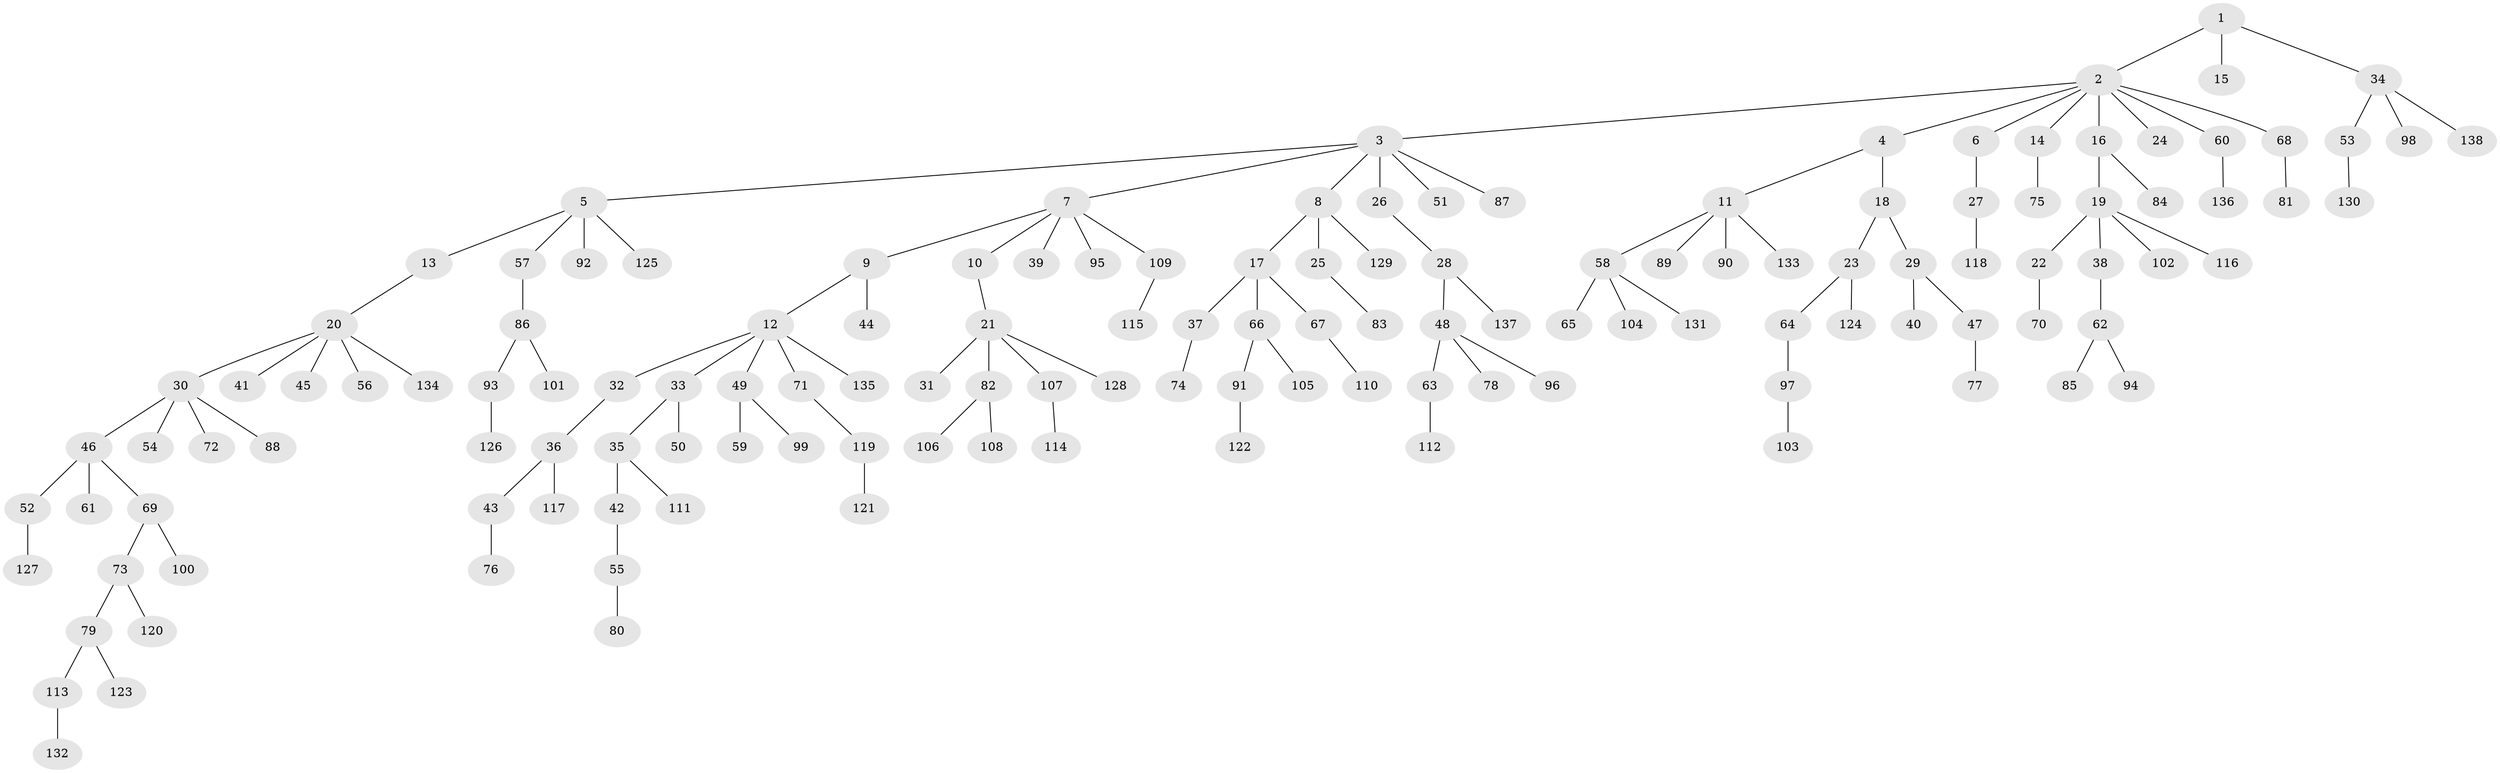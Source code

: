 // coarse degree distribution, {2: 0.1, 10: 0.01, 7: 0.03, 5: 0.04, 6: 0.02, 4: 0.05, 1: 0.65, 3: 0.1}
// Generated by graph-tools (version 1.1) at 2025/24/03/03/25 07:24:06]
// undirected, 138 vertices, 137 edges
graph export_dot {
graph [start="1"]
  node [color=gray90,style=filled];
  1;
  2;
  3;
  4;
  5;
  6;
  7;
  8;
  9;
  10;
  11;
  12;
  13;
  14;
  15;
  16;
  17;
  18;
  19;
  20;
  21;
  22;
  23;
  24;
  25;
  26;
  27;
  28;
  29;
  30;
  31;
  32;
  33;
  34;
  35;
  36;
  37;
  38;
  39;
  40;
  41;
  42;
  43;
  44;
  45;
  46;
  47;
  48;
  49;
  50;
  51;
  52;
  53;
  54;
  55;
  56;
  57;
  58;
  59;
  60;
  61;
  62;
  63;
  64;
  65;
  66;
  67;
  68;
  69;
  70;
  71;
  72;
  73;
  74;
  75;
  76;
  77;
  78;
  79;
  80;
  81;
  82;
  83;
  84;
  85;
  86;
  87;
  88;
  89;
  90;
  91;
  92;
  93;
  94;
  95;
  96;
  97;
  98;
  99;
  100;
  101;
  102;
  103;
  104;
  105;
  106;
  107;
  108;
  109;
  110;
  111;
  112;
  113;
  114;
  115;
  116;
  117;
  118;
  119;
  120;
  121;
  122;
  123;
  124;
  125;
  126;
  127;
  128;
  129;
  130;
  131;
  132;
  133;
  134;
  135;
  136;
  137;
  138;
  1 -- 2;
  1 -- 15;
  1 -- 34;
  2 -- 3;
  2 -- 4;
  2 -- 6;
  2 -- 14;
  2 -- 16;
  2 -- 24;
  2 -- 60;
  2 -- 68;
  3 -- 5;
  3 -- 7;
  3 -- 8;
  3 -- 26;
  3 -- 51;
  3 -- 87;
  4 -- 11;
  4 -- 18;
  5 -- 13;
  5 -- 57;
  5 -- 92;
  5 -- 125;
  6 -- 27;
  7 -- 9;
  7 -- 10;
  7 -- 39;
  7 -- 95;
  7 -- 109;
  8 -- 17;
  8 -- 25;
  8 -- 129;
  9 -- 12;
  9 -- 44;
  10 -- 21;
  11 -- 58;
  11 -- 89;
  11 -- 90;
  11 -- 133;
  12 -- 32;
  12 -- 33;
  12 -- 49;
  12 -- 71;
  12 -- 135;
  13 -- 20;
  14 -- 75;
  16 -- 19;
  16 -- 84;
  17 -- 37;
  17 -- 66;
  17 -- 67;
  18 -- 23;
  18 -- 29;
  19 -- 22;
  19 -- 38;
  19 -- 102;
  19 -- 116;
  20 -- 30;
  20 -- 41;
  20 -- 45;
  20 -- 56;
  20 -- 134;
  21 -- 31;
  21 -- 82;
  21 -- 107;
  21 -- 128;
  22 -- 70;
  23 -- 64;
  23 -- 124;
  25 -- 83;
  26 -- 28;
  27 -- 118;
  28 -- 48;
  28 -- 137;
  29 -- 40;
  29 -- 47;
  30 -- 46;
  30 -- 54;
  30 -- 72;
  30 -- 88;
  32 -- 36;
  33 -- 35;
  33 -- 50;
  34 -- 53;
  34 -- 98;
  34 -- 138;
  35 -- 42;
  35 -- 111;
  36 -- 43;
  36 -- 117;
  37 -- 74;
  38 -- 62;
  42 -- 55;
  43 -- 76;
  46 -- 52;
  46 -- 61;
  46 -- 69;
  47 -- 77;
  48 -- 63;
  48 -- 78;
  48 -- 96;
  49 -- 59;
  49 -- 99;
  52 -- 127;
  53 -- 130;
  55 -- 80;
  57 -- 86;
  58 -- 65;
  58 -- 104;
  58 -- 131;
  60 -- 136;
  62 -- 85;
  62 -- 94;
  63 -- 112;
  64 -- 97;
  66 -- 91;
  66 -- 105;
  67 -- 110;
  68 -- 81;
  69 -- 73;
  69 -- 100;
  71 -- 119;
  73 -- 79;
  73 -- 120;
  79 -- 113;
  79 -- 123;
  82 -- 106;
  82 -- 108;
  86 -- 93;
  86 -- 101;
  91 -- 122;
  93 -- 126;
  97 -- 103;
  107 -- 114;
  109 -- 115;
  113 -- 132;
  119 -- 121;
}
